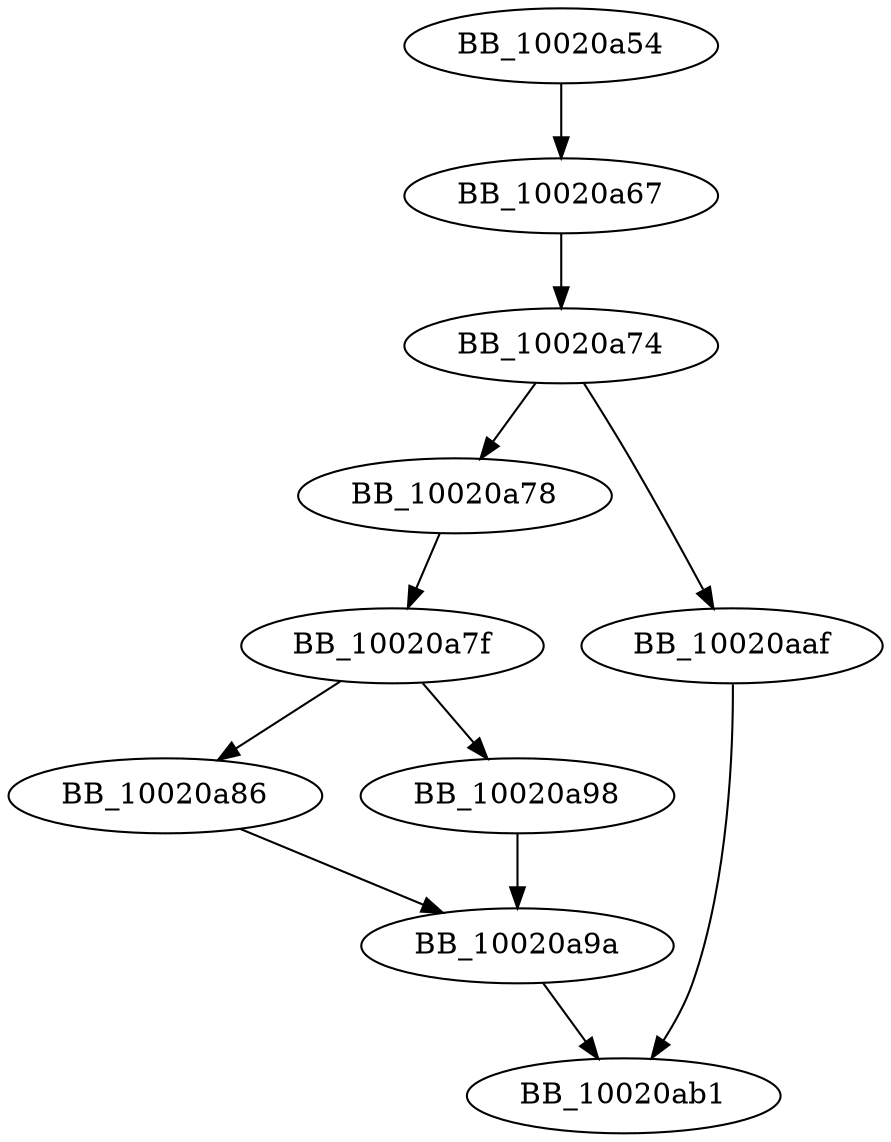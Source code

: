 DiGraph sub_10020A54{
BB_10020a54->BB_10020a67
BB_10020a67->BB_10020a74
BB_10020a74->BB_10020a78
BB_10020a74->BB_10020aaf
BB_10020a78->BB_10020a7f
BB_10020a7f->BB_10020a86
BB_10020a7f->BB_10020a98
BB_10020a86->BB_10020a9a
BB_10020a98->BB_10020a9a
BB_10020a9a->BB_10020ab1
BB_10020aaf->BB_10020ab1
}
